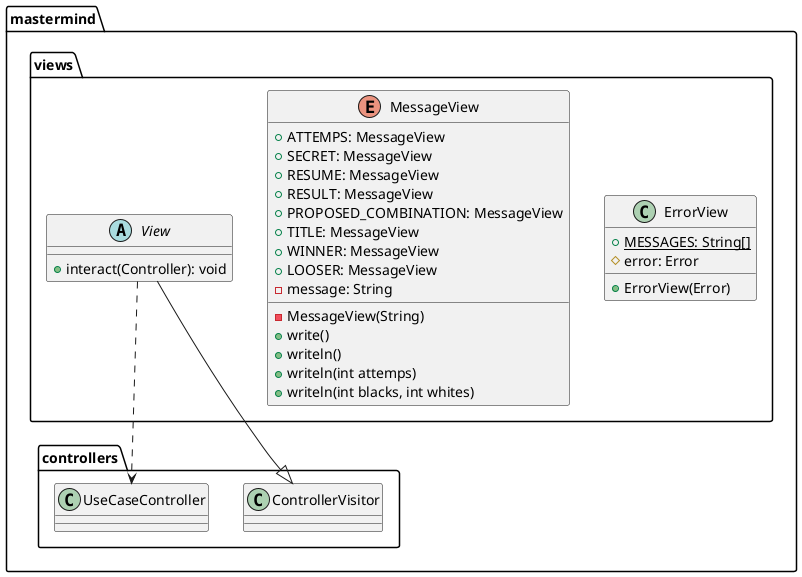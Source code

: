 @startuml
class  mastermind.views.ErrorView{
+ {static} MESSAGES: String[]
# error: Error
+ ErrorView(Error)
}

enum  mastermind.views.MessageView{
+ ATTEMPS: MessageView 
+ SECRET: MessageView
+ RESUME: MessageView
+ RESULT: MessageView
+ PROPOSED_COMBINATION: MessageView
+ TITLE: MessageView
+ WINNER: MessageView
+ LOOSER: MessageView
- message: String
- MessageView(String)
+ write()
+ writeln()
+ writeln(int attemps)
+ writeln(int blacks, int whites)
}

abstract class  mastermind.views.View{
+ interact(Controller): void
}
mastermind.controllers.ControllerVisitor <|-down- mastermind.views.View
mastermind.views.View ..> mastermind.controllers.UseCaseController
@enduml